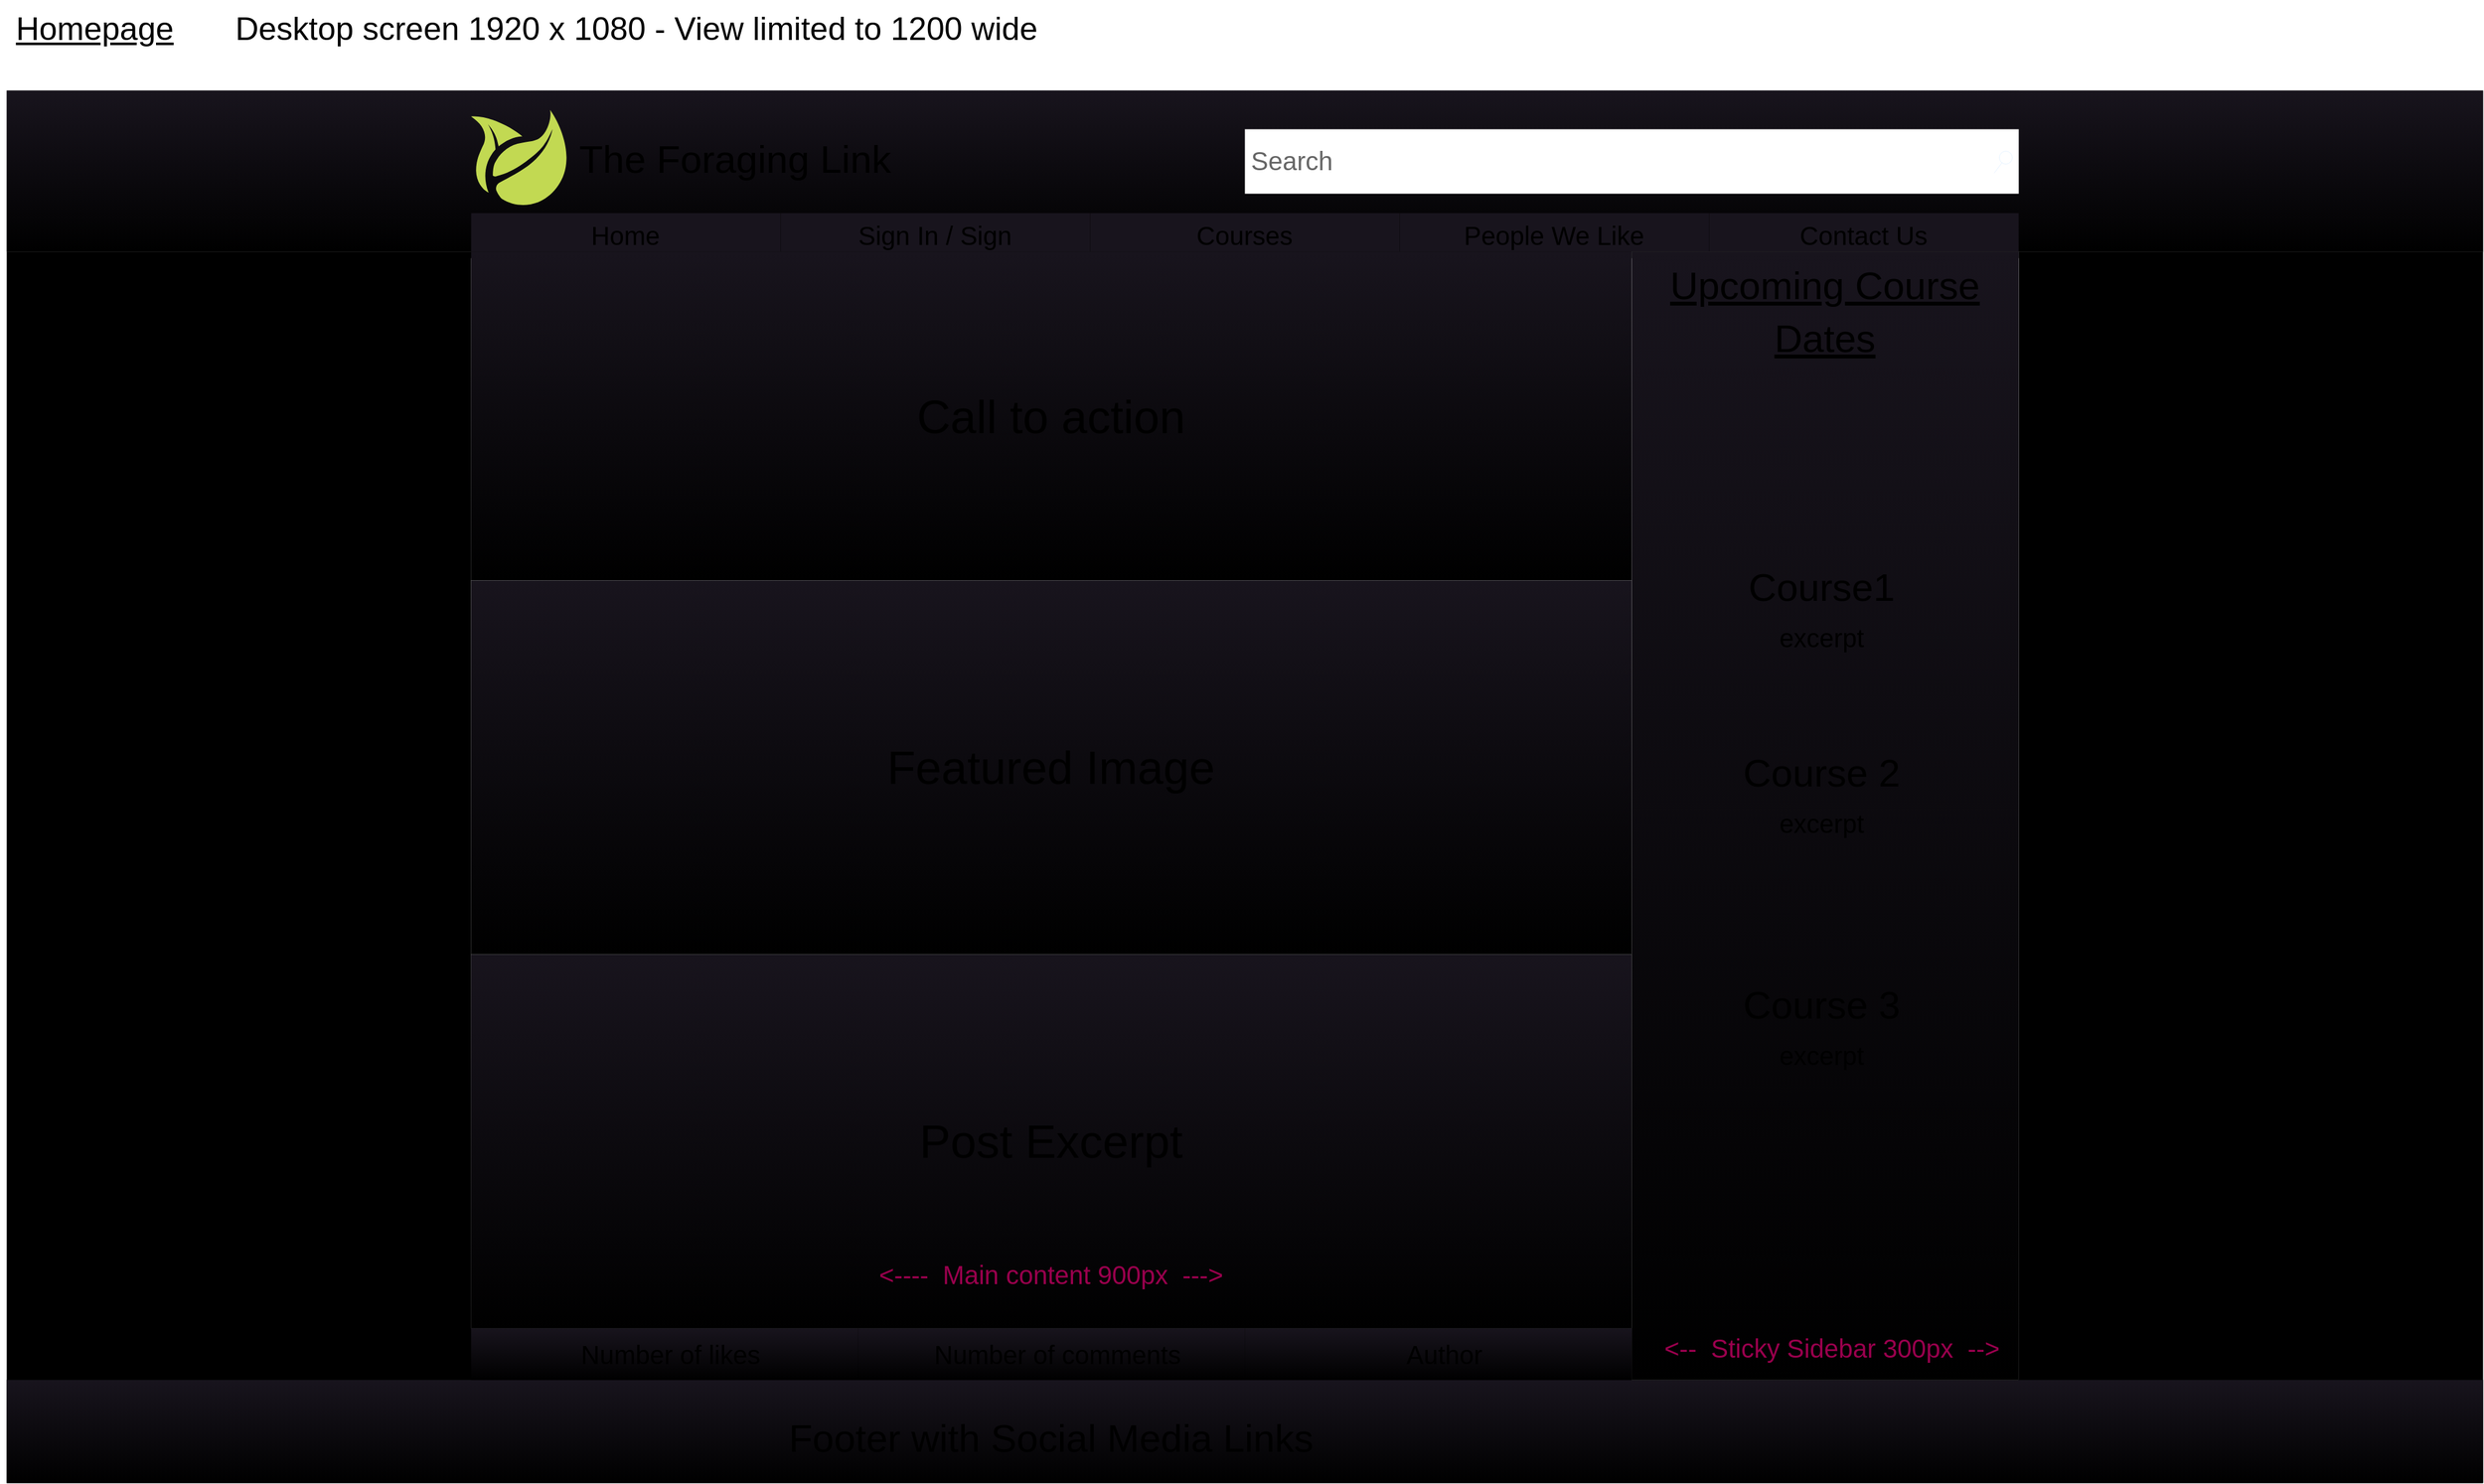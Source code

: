 <mxfile>
    <diagram id="6p_anLCaum74U9-TH2l0" name="Page-1">
        <mxGraphModel dx="2560" dy="2004" grid="1" gridSize="5" guides="1" tooltips="1" connect="1" arrows="1" fold="1" page="1" pageScale="1" pageWidth="1169" pageHeight="827" background="none" math="0" shadow="0">
            <root>
                <mxCell id="0"/>
                <mxCell id="1" parent="0"/>
                <mxCell id="162" value="" style="rounded=0;whiteSpace=wrap;html=1;fontSize=20;fontColor=#99004D;gradientColor=default;movable=0;resizable=0;rotatable=0;deletable=0;editable=0;connectable=0;strokeWidth=0;" parent="1" vertex="1">
                    <mxGeometry x="440" y="-515" width="1200" height="120" as="geometry"/>
                </mxCell>
                <mxCell id="2" value="" style="rounded=0;whiteSpace=wrap;html=1;movable=0;resizable=0;rotatable=0;deletable=0;editable=0;connectable=0;fillColor=#000000;strokeWidth=0;strokeColor=default;align=right;" parent="1" vertex="1">
                    <mxGeometry x="80" y="-515" width="1920" height="1080" as="geometry"/>
                </mxCell>
                <mxCell id="161" value="" style="rounded=0;whiteSpace=wrap;html=1;fontSize=20;fontColor=#99004D;gradientColor=default;movable=0;resizable=0;rotatable=0;deletable=0;editable=0;connectable=0;strokeWidth=0;" parent="1" vertex="1">
                    <mxGeometry x="440" y="-385" width="1200" height="870" as="geometry"/>
                </mxCell>
                <mxCell id="3" value="" style="rounded=0;whiteSpace=wrap;html=1;strokeWidth=0;movable=0;resizable=0;rotatable=0;deletable=0;editable=0;connectable=0;strokeColor=#FFFFFF;fillColor=#18141D;gradientColor=default;" parent="1" vertex="1">
                    <mxGeometry x="80" y="-515" width="1920" height="125" as="geometry"/>
                </mxCell>
                <mxCell id="10" value="" style="rounded=0;whiteSpace=wrap;html=1;strokeWidth=0;align=left;verticalAlign=middle;labelPosition=center;verticalLabelPosition=middle;movable=0;resizable=0;rotatable=0;deletable=0;editable=0;connectable=0;strokeColor=default;fillColor=#18141D;gradientColor=default;" parent="1" vertex="1">
                    <mxGeometry x="80" y="485" width="1920" height="80" as="geometry"/>
                </mxCell>
                <mxCell id="61" value="&lt;span style=&quot;font-size: 36px;&quot;&gt;Call to action&lt;/span&gt;" style="rounded=0;whiteSpace=wrap;html=1;strokeColor=default;strokeWidth=0;fontSize=20;fillColor=#18141D;gradientColor=default;movable=0;resizable=0;rotatable=0;deletable=0;editable=0;connectable=0;" parent="1" vertex="1">
                    <mxGeometry x="440" y="-390" width="900" height="255" as="geometry"/>
                </mxCell>
                <mxCell id="66" value="&lt;font style=&quot;font-size: 36px;&quot;&gt;Post Excerpt&lt;/font&gt;" style="rounded=0;whiteSpace=wrap;html=1;strokeColor=#FFFFFF;strokeWidth=0;fontSize=30;fillColor=#18141D;gradientColor=default;labelPosition=center;verticalLabelPosition=middle;align=center;verticalAlign=middle;movable=0;resizable=0;rotatable=0;deletable=0;editable=0;connectable=0;" parent="1" vertex="1">
                    <mxGeometry x="440" y="155" width="900" height="290" as="geometry"/>
                </mxCell>
                <mxCell id="39" value="&lt;div style=&quot;line-height: 160%;&quot;&gt;&lt;span style=&quot;background-color: initial;&quot;&gt;&lt;font style=&quot;font-size: 30px;&quot;&gt;&lt;u&gt;Upcoming Course Dates&lt;/u&gt;&lt;/font&gt;&lt;/span&gt;&lt;/div&gt;" style="rounded=0;whiteSpace=wrap;html=1;strokeColor=#FFFFFF;strokeWidth=0;fontSize=25;fillColor=#18141D;verticalAlign=top;movable=0;resizable=0;rotatable=0;deletable=0;editable=0;connectable=0;align=center;horizontal=1;gradientColor=default;" parent="1" vertex="1">
                    <mxGeometry x="1340" y="-390" width="300" height="875" as="geometry"/>
                </mxCell>
                <mxCell id="82" value="&lt;font style=&quot;font-size: 36px;&quot;&gt;Featured Image&lt;/font&gt;" style="rounded=0;whiteSpace=wrap;html=1;strokeColor=#FFFFFF;strokeWidth=0;fillColor=#18141D;movable=0;resizable=0;rotatable=0;deletable=0;editable=0;connectable=0;gradientColor=default;" parent="1" vertex="1">
                    <mxGeometry x="440" y="-135" width="900" height="290" as="geometry"/>
                </mxCell>
                <mxCell id="100" value="Author" style="rounded=0;whiteSpace=wrap;html=1;strokeColor=default;strokeWidth=0;fontSize=20;fillColor=#18141D;align=center;spacingLeft=10;verticalAlign=middle;movable=0;resizable=0;rotatable=0;deletable=0;editable=0;connectable=0;gradientColor=default;" parent="1" vertex="1">
                    <mxGeometry x="1040" y="445" width="300" height="40" as="geometry"/>
                </mxCell>
                <mxCell id="101" value="Number of likes" style="rounded=0;whiteSpace=wrap;html=1;strokeColor=default;strokeWidth=0;fontSize=20;fillColor=#18141D;align=center;spacingLeft=10;verticalAlign=middle;movable=0;resizable=0;rotatable=0;deletable=0;editable=0;connectable=0;gradientColor=default;" parent="1" vertex="1">
                    <mxGeometry x="440" y="445" width="300" height="40" as="geometry"/>
                </mxCell>
                <mxCell id="102" value="Number of comments" style="rounded=0;whiteSpace=wrap;html=1;strokeColor=default;strokeWidth=0;fontSize=20;fillColor=#18141D;align=center;spacingLeft=10;verticalAlign=middle;movable=0;resizable=0;rotatable=0;deletable=0;editable=0;connectable=0;gradientColor=default;" parent="1" vertex="1">
                    <mxGeometry x="740" y="445" width="300" height="40" as="geometry"/>
                </mxCell>
                <mxCell id="106" value="&lt;span style=&quot;font-size: 25px; text-decoration-line: underline;&quot;&gt;Homepage&lt;/span&gt;" style="text;html=1;align=center;verticalAlign=top;resizable=0;points=[];autosize=1;strokeColor=none;fillColor=none;fontSize=25;movable=0;rotatable=0;deletable=0;editable=0;connectable=0;strokeWidth=0;rounded=0;" parent="1" vertex="1">
                    <mxGeometry x="75" y="-585" width="145" height="45" as="geometry"/>
                </mxCell>
                <mxCell id="107" value="&lt;span style=&quot;&quot;&gt;Desktop screen 1920 x 1080 -&amp;nbsp;&lt;/span&gt;&lt;span style=&quot;background-color: initial;&quot;&gt;View limited to 1200 wide&lt;/span&gt;&lt;span style=&quot;&quot;&gt;&lt;br&gt;&lt;/span&gt;" style="text;html=1;align=center;verticalAlign=top;resizable=0;points=[];autosize=1;strokeColor=none;fillColor=none;fontSize=25;horizontal=1;movable=0;rotatable=0;deletable=0;editable=0;connectable=0;strokeWidth=0;rounded=0;" parent="1" vertex="1">
                    <mxGeometry x="245" y="-585" width="645" height="45" as="geometry"/>
                </mxCell>
                <mxCell id="112" value="" style="dashed=0;outlineConnect=0;html=1;align=center;labelPosition=center;verticalLabelPosition=bottom;verticalAlign=top;shape=mxgraph.weblogos.freshbump;fillColor=#C2D952;strokeColor=none;fontSize=30;strokeWidth=0;movable=0;resizable=0;rotatable=0;deletable=0;editable=0;connectable=0;rounded=0;" parent="1" vertex="1">
                    <mxGeometry x="440" y="-500" width="75" height="75" as="geometry"/>
                </mxCell>
                <mxCell id="114" value="The Foraging Link" style="text;html=1;strokeColor=none;fillColor=none;align=center;verticalAlign=middle;whiteSpace=wrap;rounded=0;fontSize=30;strokeWidth=0;movable=0;resizable=0;rotatable=0;deletable=0;editable=0;connectable=0;" parent="1" vertex="1">
                    <mxGeometry x="515" y="-500" width="260" height="75" as="geometry"/>
                </mxCell>
                <mxCell id="130" value="&lt;font style=&quot;font-size: 20px;&quot;&gt;Sign In / Sign&lt;/font&gt;" style="rounded=0;whiteSpace=wrap;html=1;fontSize=25;strokeWidth=0;movable=0;resizable=0;rotatable=0;deletable=0;editable=0;connectable=0;gradientColor=none;fillColor=#18141D;" parent="1" vertex="1">
                    <mxGeometry x="680" y="-420" width="240" height="30" as="geometry"/>
                </mxCell>
                <mxCell id="131" value="&lt;font style=&quot;font-size: 20px;&quot;&gt;People We Like&lt;/font&gt;" style="rounded=0;whiteSpace=wrap;html=1;fontSize=25;strokeWidth=0;movable=0;resizable=0;rotatable=0;deletable=0;editable=0;connectable=0;gradientColor=none;fillColor=#18141D;" parent="1" vertex="1">
                    <mxGeometry x="1160" y="-420" width="240" height="30" as="geometry"/>
                </mxCell>
                <mxCell id="132" value="&lt;font style=&quot;font-size: 20px;&quot;&gt;Home&lt;/font&gt;" style="rounded=0;whiteSpace=wrap;html=1;fontSize=25;strokeWidth=0;movable=0;resizable=0;rotatable=0;deletable=0;editable=0;connectable=0;gradientColor=none;fillColor=#18141D;" parent="1" vertex="1">
                    <mxGeometry x="440" y="-420" width="240" height="30" as="geometry"/>
                </mxCell>
                <mxCell id="133" value="&lt;span style=&quot;font-size: 20px;&quot;&gt;Courses&lt;/span&gt;" style="rounded=0;whiteSpace=wrap;html=1;fontSize=25;strokeWidth=0;movable=0;resizable=0;rotatable=0;deletable=0;editable=0;connectable=0;gradientColor=none;fillColor=#18141D;" parent="1" vertex="1">
                    <mxGeometry x="920" y="-420" width="240" height="30" as="geometry"/>
                </mxCell>
                <mxCell id="136" value="&lt;font style=&quot;font-size: 20px;&quot;&gt;Contact Us&lt;/font&gt;" style="rounded=0;whiteSpace=wrap;html=1;fontSize=25;strokeWidth=0;movable=0;resizable=0;rotatable=0;deletable=0;editable=0;connectable=0;gradientColor=none;fillColor=#18141D;" parent="1" vertex="1">
                    <mxGeometry x="1400" y="-420" width="240" height="30" as="geometry"/>
                </mxCell>
                <mxCell id="143" value="&lt;font style=&quot;font-size: 20px;&quot;&gt;Search&lt;/font&gt;" style="strokeWidth=0;shadow=0;dashed=0;align=center;html=1;shape=mxgraph.mockup.forms.searchBox;strokeColor=#999999;mainText=;strokeColor2=#008cff;fontColor=#666666;fontSize=17;align=left;spacingLeft=3;rounded=0;movable=0;resizable=0;rotatable=0;deletable=0;editable=0;connectable=0;" parent="1" vertex="1">
                    <mxGeometry x="1040" y="-485" width="600" height="50" as="geometry"/>
                </mxCell>
                <mxCell id="147" value="Course1&lt;br&gt;&lt;font style=&quot;font-size: 20px;&quot;&gt;excerpt&lt;/font&gt;&lt;br&gt;&lt;br&gt;&lt;br&gt;Course 2&lt;br&gt;&lt;font style=&quot;font-size: 20px;&quot;&gt;excerpt&lt;/font&gt;&lt;br&gt;&lt;br&gt;&lt;br&gt;&lt;br&gt;Course 3&lt;br&gt;&lt;font style=&quot;font-size: 20px;&quot;&gt;excerpt&lt;/font&gt;&lt;br&gt;&lt;div&gt;&lt;/div&gt;" style="text;strokeColor=none;fillColor=none;html=1;whiteSpace=wrap;verticalAlign=middle;overflow=hidden;strokeWidth=0;fontSize=30;align=center;movable=0;resizable=0;rotatable=0;deletable=0;editable=0;connectable=0;" parent="1" vertex="1">
                    <mxGeometry x="1355" y="-285" width="265" height="670" as="geometry"/>
                </mxCell>
                <mxCell id="159" value="&lt;font color=&quot;#99004d&quot; style=&quot;font-size: 20px;&quot;&gt;&amp;nbsp; &amp;lt;--&amp;nbsp; Sticky Sidebar 300px&amp;nbsp; --&amp;gt;&lt;/font&gt;" style="text;html=1;strokeColor=none;fillColor=none;align=center;verticalAlign=middle;whiteSpace=wrap;rounded=0;strokeWidth=0;fontSize=25;fontColor=#FFFFFF;movable=0;resizable=0;rotatable=0;deletable=0;editable=0;connectable=0;" parent="1" vertex="1">
                    <mxGeometry x="1340" y="430" width="300" height="55" as="geometry"/>
                </mxCell>
                <mxCell id="160" value="&lt;font style=&quot;font-size: 20px;&quot;&gt;&amp;lt;----&amp;nbsp; Main content 900px&amp;nbsp; ---&amp;gt;&lt;/font&gt;" style="text;html=1;strokeColor=none;fillColor=none;align=center;verticalAlign=middle;whiteSpace=wrap;rounded=0;fontColor=#99004D;movable=0;resizable=0;rotatable=0;deletable=0;editable=0;connectable=0;strokeWidth=0;" parent="1" vertex="1">
                    <mxGeometry x="440" y="375" width="900" height="55" as="geometry"/>
                </mxCell>
                <mxCell id="169" value="&lt;span style=&quot;color: rgb(0, 0, 0); font-size: 30px;&quot;&gt;Footer with Social Media Links&lt;/span&gt;" style="text;html=1;strokeColor=none;fillColor=none;align=center;verticalAlign=middle;whiteSpace=wrap;rounded=0;strokeWidth=3;fontSize=20;fontColor=#99004D;movable=0;resizable=0;rotatable=0;deletable=0;editable=0;connectable=0;" parent="1" vertex="1">
                    <mxGeometry x="650" y="515" width="480" height="30" as="geometry"/>
                </mxCell>
            </root>
        </mxGraphModel>
    </diagram>
</mxfile>